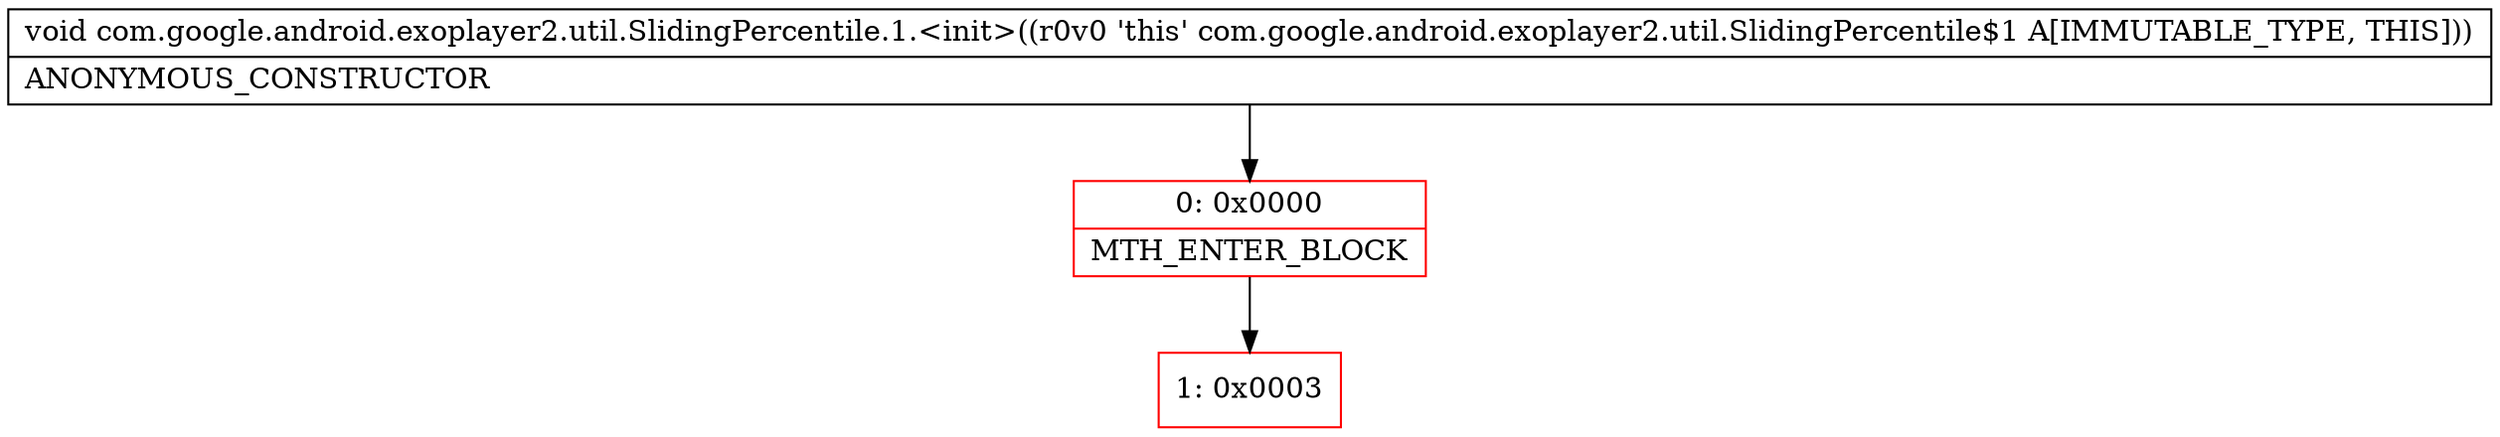 digraph "CFG forcom.google.android.exoplayer2.util.SlidingPercentile.1.\<init\>()V" {
subgraph cluster_Region_1768052678 {
label = "R(0)";
node [shape=record,color=blue];
}
Node_0 [shape=record,color=red,label="{0\:\ 0x0000|MTH_ENTER_BLOCK\l}"];
Node_1 [shape=record,color=red,label="{1\:\ 0x0003}"];
MethodNode[shape=record,label="{void com.google.android.exoplayer2.util.SlidingPercentile.1.\<init\>((r0v0 'this' com.google.android.exoplayer2.util.SlidingPercentile$1 A[IMMUTABLE_TYPE, THIS]))  | ANONYMOUS_CONSTRUCTOR\l}"];
MethodNode -> Node_0;
Node_0 -> Node_1;
}

